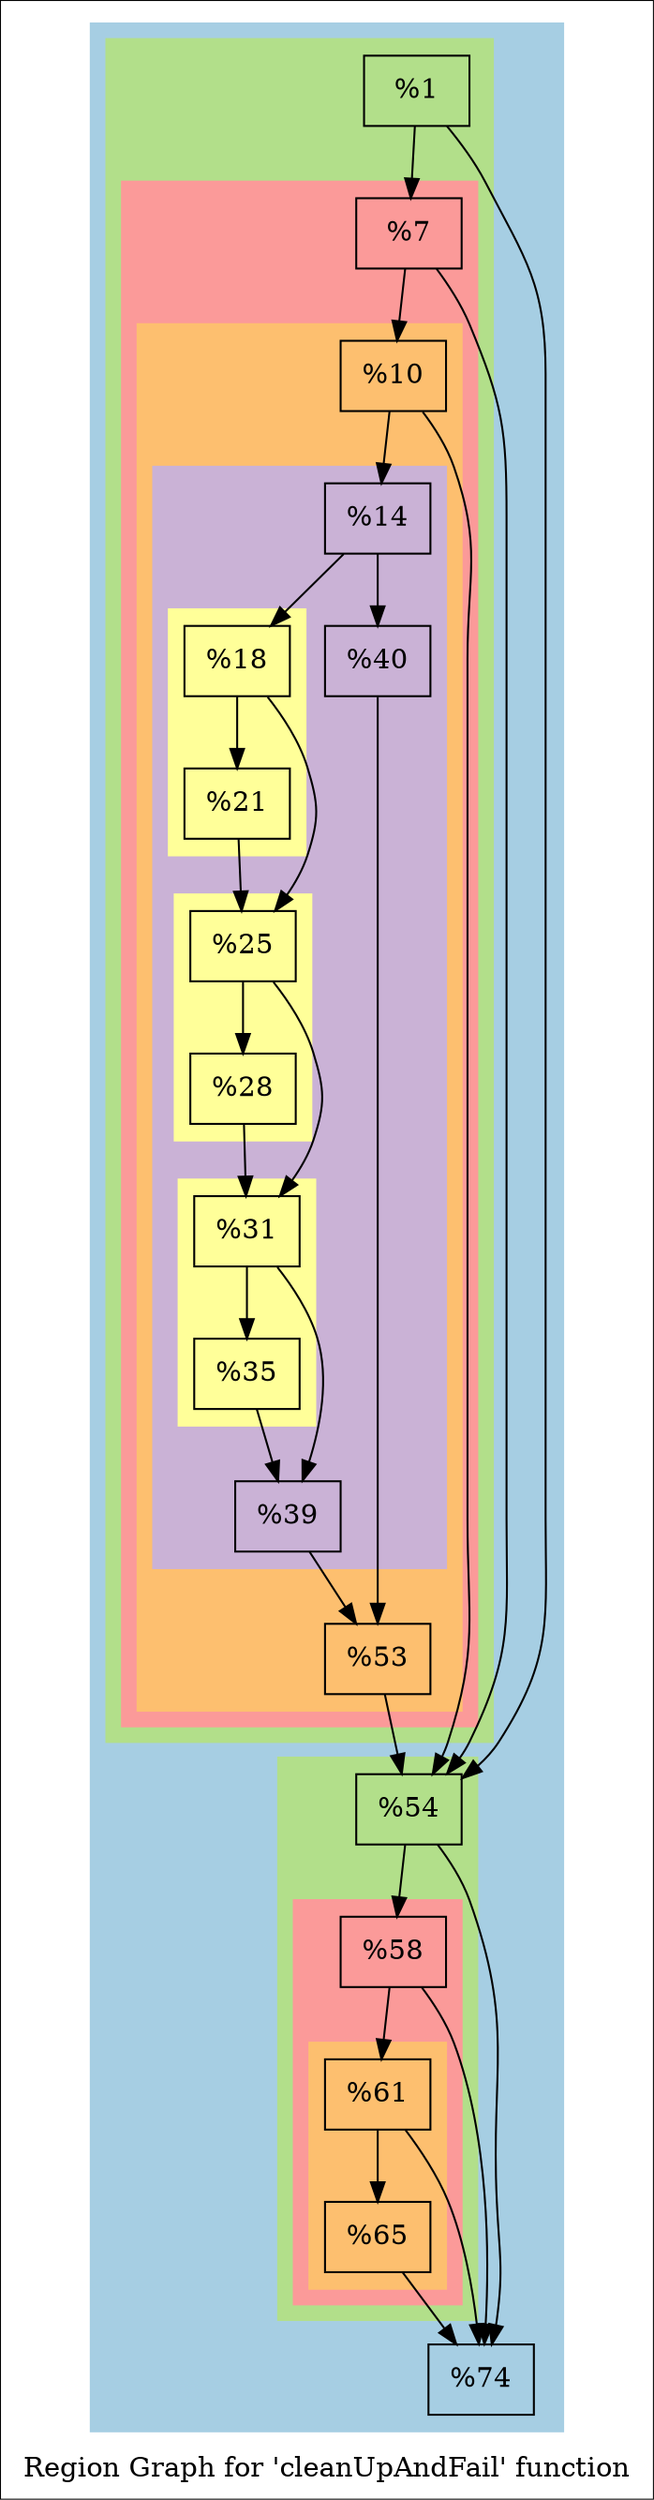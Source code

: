 digraph "Region Graph for 'cleanUpAndFail' function" {
	label="Region Graph for 'cleanUpAndFail' function";

	Node0x144b5a0 [shape=record,label="{%1}"];
	Node0x144b5a0 -> Node0x1313830;
	Node0x144b5a0 -> Node0x1168390;
	Node0x1313830 [shape=record,label="{%7}"];
	Node0x1313830 -> Node0x1451410;
	Node0x1313830 -> Node0x1168390;
	Node0x1451410 [shape=record,label="{%10}"];
	Node0x1451410 -> Node0x14506a0;
	Node0x1451410 -> Node0x1168390;
	Node0x14506a0 [shape=record,label="{%14}"];
	Node0x14506a0 -> Node0x13aba60;
	Node0x14506a0 -> Node0x14509e0;
	Node0x13aba60 [shape=record,label="{%18}"];
	Node0x13aba60 -> Node0x129a330;
	Node0x13aba60 -> Node0x1370ac0;
	Node0x129a330 [shape=record,label="{%21}"];
	Node0x129a330 -> Node0x1370ac0;
	Node0x1370ac0 [shape=record,label="{%25}"];
	Node0x1370ac0 -> Node0x1441f90;
	Node0x1370ac0 -> Node0x13b71a0;
	Node0x1441f90 [shape=record,label="{%28}"];
	Node0x1441f90 -> Node0x13b71a0;
	Node0x13b71a0 [shape=record,label="{%31}"];
	Node0x13b71a0 -> Node0x13d9d50;
	Node0x13b71a0 -> Node0x1381360;
	Node0x13d9d50 [shape=record,label="{%35}"];
	Node0x13d9d50 -> Node0x1381360;
	Node0x1381360 [shape=record,label="{%39}"];
	Node0x1381360 -> Node0x11394e0;
	Node0x11394e0 [shape=record,label="{%53}"];
	Node0x11394e0 -> Node0x1168390;
	Node0x1168390 [shape=record,label="{%54}"];
	Node0x1168390 -> Node0x144a970;
	Node0x1168390 -> Node0x11dde80;
	Node0x144a970 [shape=record,label="{%58}"];
	Node0x144a970 -> Node0x117ab60;
	Node0x144a970 -> Node0x11dde80;
	Node0x117ab60 [shape=record,label="{%61}"];
	Node0x117ab60 -> Node0x12f1360;
	Node0x117ab60 -> Node0x11dde80;
	Node0x12f1360 [shape=record,label="{%65}"];
	Node0x12f1360 -> Node0x11dde80;
	Node0x11dde80 [shape=record,label="{%74}"];
	Node0x14509e0 [shape=record,label="{%40}"];
	Node0x14509e0 -> Node0x11394e0;
	colorscheme = "paired12"
        subgraph cluster_0x139ee90 {
          label = "";
          style = filled;
          color = 1
          subgraph cluster_0x145a600 {
            label = "";
            style = filled;
            color = 3
            subgraph cluster_0x145a750 {
              label = "";
              style = filled;
              color = 5
              subgraph cluster_0x1481100 {
                label = "";
                style = filled;
                color = 7
                subgraph cluster_0x14565d0 {
                  label = "";
                  style = filled;
                  color = 9
                  subgraph cluster_0x145b920 {
                    label = "";
                    style = filled;
                    color = 11
                    Node0x13aba60;
                    Node0x129a330;
                  }
                  subgraph cluster_0x145b8a0 {
                    label = "";
                    style = filled;
                    color = 11
                    Node0x1370ac0;
                    Node0x1441f90;
                  }
                  subgraph cluster_0x142a190 {
                    label = "";
                    style = filled;
                    color = 11
                    Node0x13b71a0;
                    Node0x13d9d50;
                  }
                  Node0x14506a0;
                  Node0x1381360;
                  Node0x14509e0;
                }
                Node0x1451410;
                Node0x11394e0;
              }
              Node0x1313830;
            }
            Node0x144b5a0;
          }
          subgraph cluster_0x142dc40 {
            label = "";
            style = filled;
            color = 3
            subgraph cluster_0x145be40 {
              label = "";
              style = filled;
              color = 5
              subgraph cluster_0x12a4880 {
                label = "";
                style = filled;
                color = 7
                Node0x117ab60;
                Node0x12f1360;
              }
              Node0x144a970;
            }
            Node0x1168390;
          }
          Node0x11dde80;
        }
}
